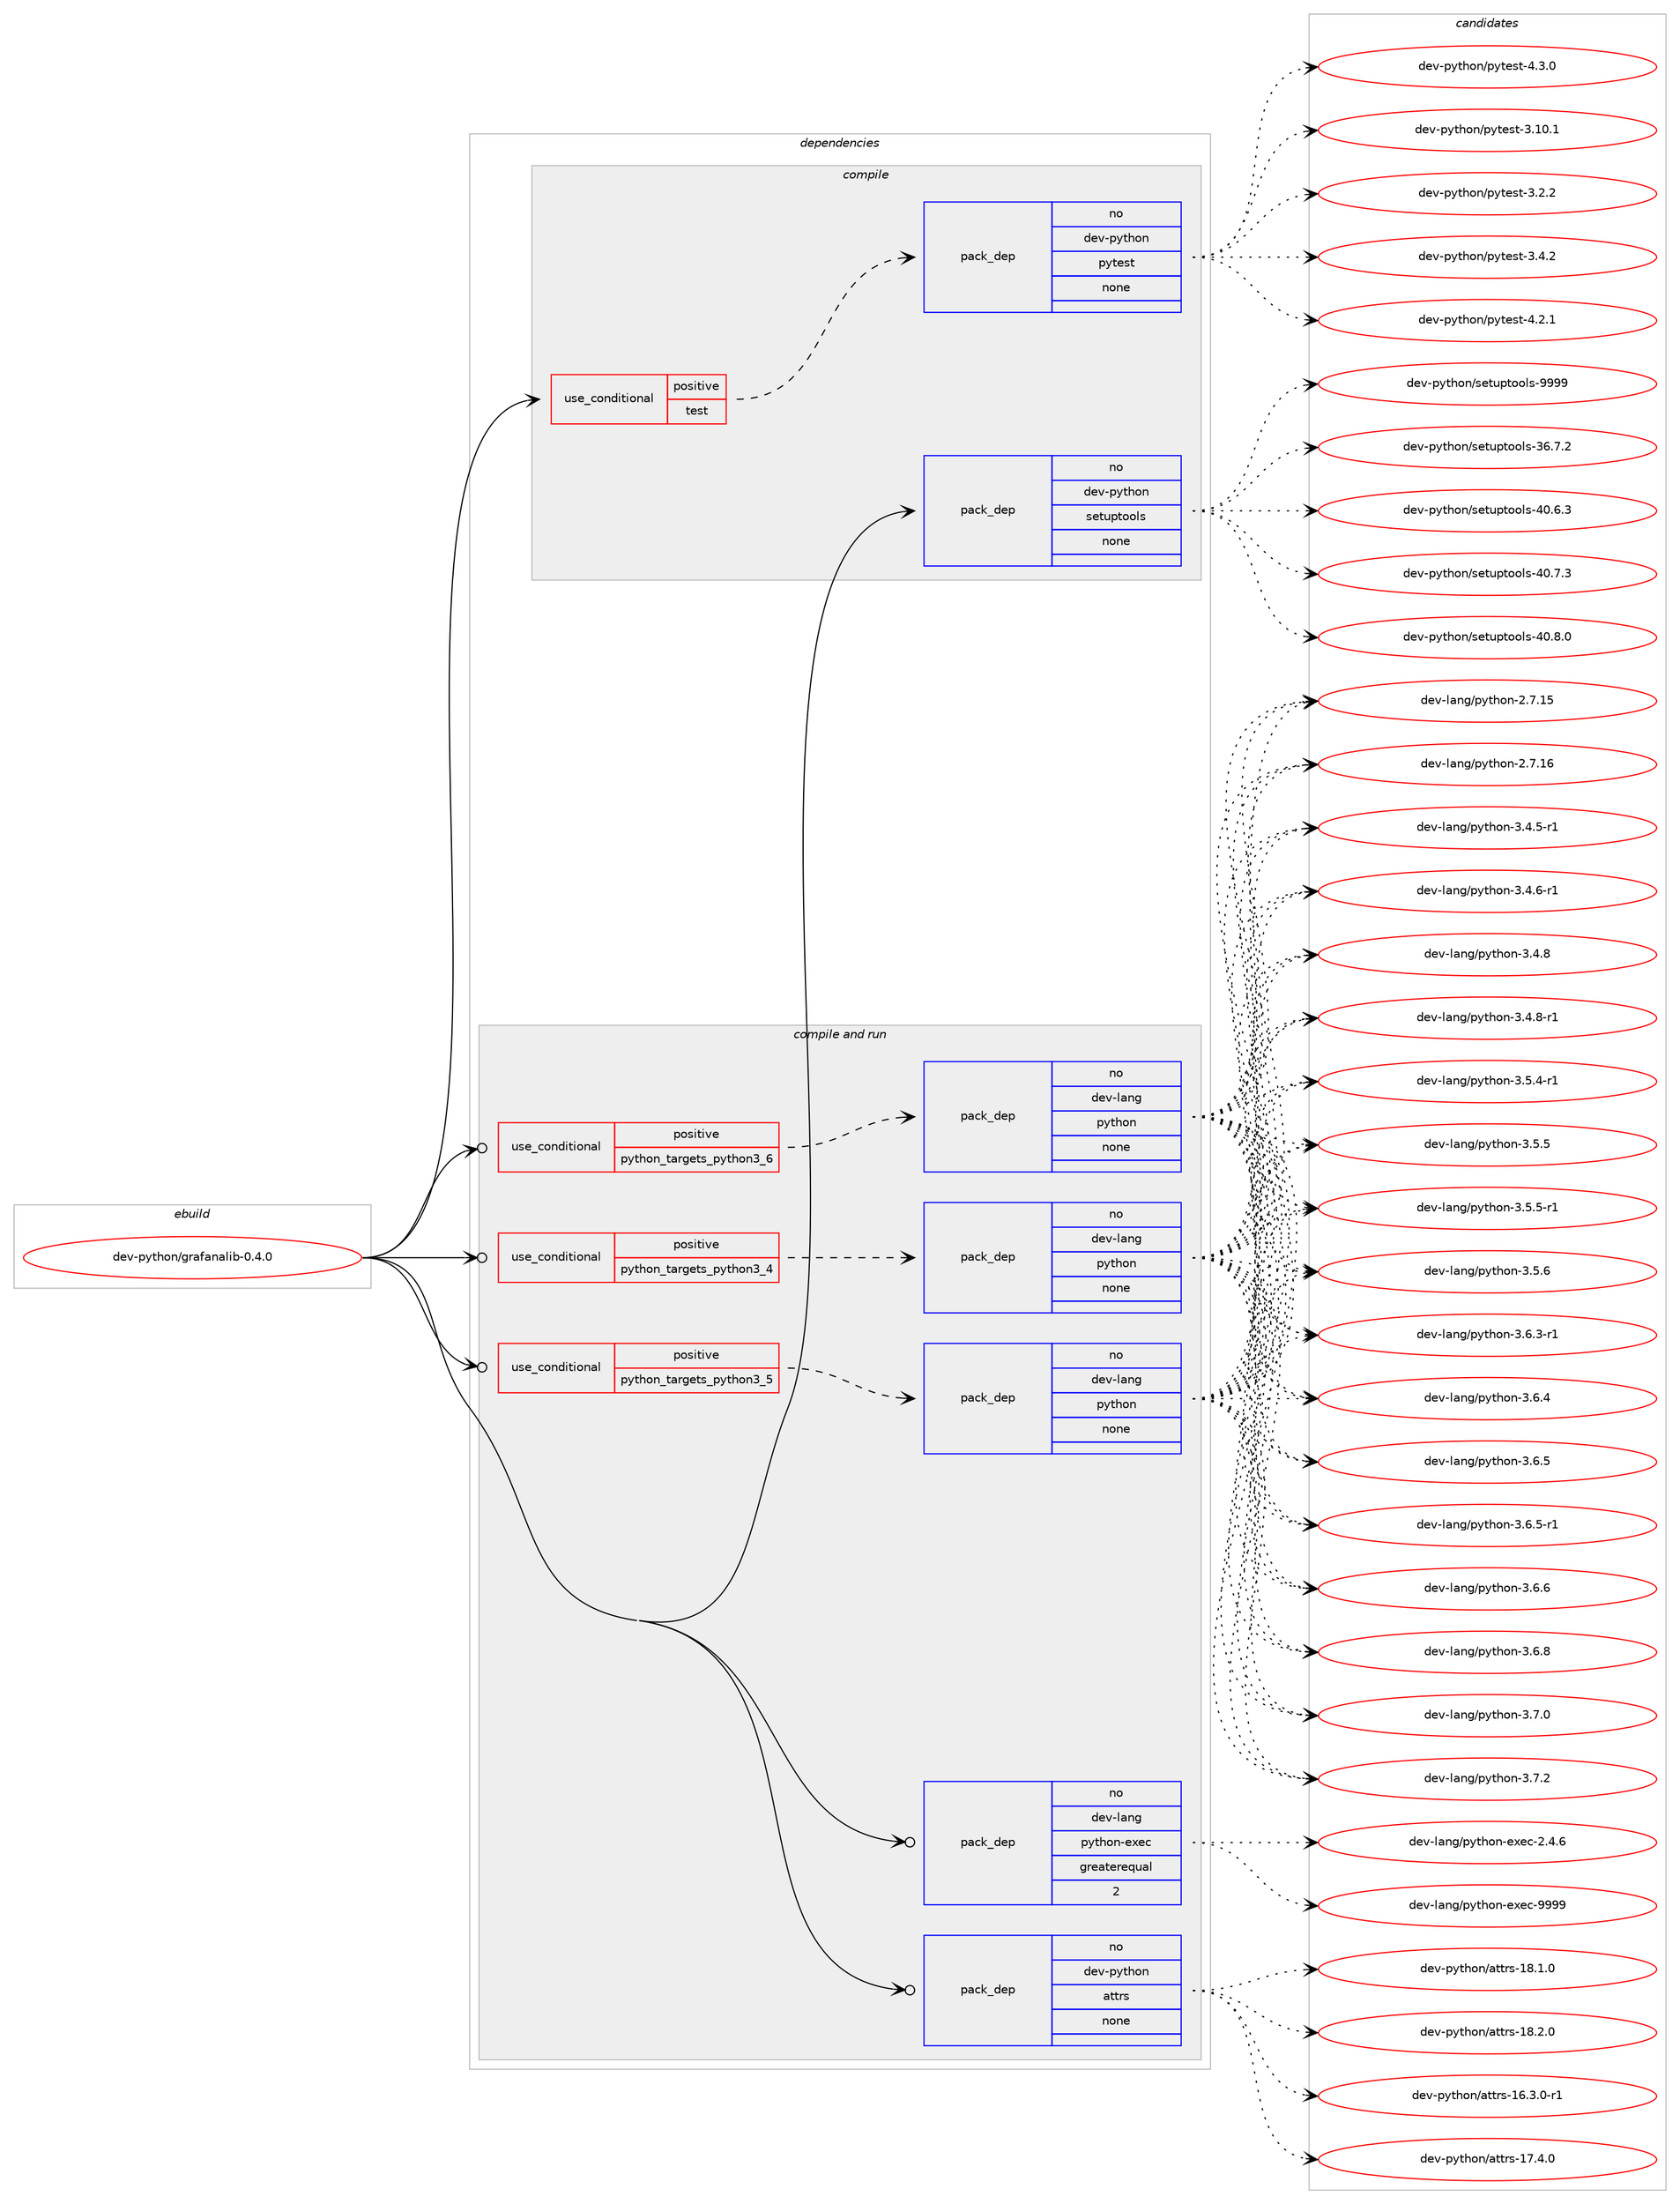 digraph prolog {

# *************
# Graph options
# *************

newrank=true;
concentrate=true;
compound=true;
graph [rankdir=LR,fontname=Helvetica,fontsize=10,ranksep=1.5];#, ranksep=2.5, nodesep=0.2];
edge  [arrowhead=vee];
node  [fontname=Helvetica,fontsize=10];

# **********
# The ebuild
# **********

subgraph cluster_leftcol {
color=gray;
rank=same;
label=<<i>ebuild</i>>;
id [label="dev-python/grafanalib-0.4.0", color=red, width=4, href="../dev-python/grafanalib-0.4.0.svg"];
}

# ****************
# The dependencies
# ****************

subgraph cluster_midcol {
color=gray;
label=<<i>dependencies</i>>;
subgraph cluster_compile {
fillcolor="#eeeeee";
style=filled;
label=<<i>compile</i>>;
subgraph cond375115 {
dependency1411836 [label=<<TABLE BORDER="0" CELLBORDER="1" CELLSPACING="0" CELLPADDING="4"><TR><TD ROWSPAN="3" CELLPADDING="10">use_conditional</TD></TR><TR><TD>positive</TD></TR><TR><TD>test</TD></TR></TABLE>>, shape=none, color=red];
subgraph pack1013455 {
dependency1411837 [label=<<TABLE BORDER="0" CELLBORDER="1" CELLSPACING="0" CELLPADDING="4" WIDTH="220"><TR><TD ROWSPAN="6" CELLPADDING="30">pack_dep</TD></TR><TR><TD WIDTH="110">no</TD></TR><TR><TD>dev-python</TD></TR><TR><TD>pytest</TD></TR><TR><TD>none</TD></TR><TR><TD></TD></TR></TABLE>>, shape=none, color=blue];
}
dependency1411836:e -> dependency1411837:w [weight=20,style="dashed",arrowhead="vee"];
}
id:e -> dependency1411836:w [weight=20,style="solid",arrowhead="vee"];
subgraph pack1013456 {
dependency1411838 [label=<<TABLE BORDER="0" CELLBORDER="1" CELLSPACING="0" CELLPADDING="4" WIDTH="220"><TR><TD ROWSPAN="6" CELLPADDING="30">pack_dep</TD></TR><TR><TD WIDTH="110">no</TD></TR><TR><TD>dev-python</TD></TR><TR><TD>setuptools</TD></TR><TR><TD>none</TD></TR><TR><TD></TD></TR></TABLE>>, shape=none, color=blue];
}
id:e -> dependency1411838:w [weight=20,style="solid",arrowhead="vee"];
}
subgraph cluster_compileandrun {
fillcolor="#eeeeee";
style=filled;
label=<<i>compile and run</i>>;
subgraph cond375116 {
dependency1411839 [label=<<TABLE BORDER="0" CELLBORDER="1" CELLSPACING="0" CELLPADDING="4"><TR><TD ROWSPAN="3" CELLPADDING="10">use_conditional</TD></TR><TR><TD>positive</TD></TR><TR><TD>python_targets_python3_4</TD></TR></TABLE>>, shape=none, color=red];
subgraph pack1013457 {
dependency1411840 [label=<<TABLE BORDER="0" CELLBORDER="1" CELLSPACING="0" CELLPADDING="4" WIDTH="220"><TR><TD ROWSPAN="6" CELLPADDING="30">pack_dep</TD></TR><TR><TD WIDTH="110">no</TD></TR><TR><TD>dev-lang</TD></TR><TR><TD>python</TD></TR><TR><TD>none</TD></TR><TR><TD></TD></TR></TABLE>>, shape=none, color=blue];
}
dependency1411839:e -> dependency1411840:w [weight=20,style="dashed",arrowhead="vee"];
}
id:e -> dependency1411839:w [weight=20,style="solid",arrowhead="odotvee"];
subgraph cond375117 {
dependency1411841 [label=<<TABLE BORDER="0" CELLBORDER="1" CELLSPACING="0" CELLPADDING="4"><TR><TD ROWSPAN="3" CELLPADDING="10">use_conditional</TD></TR><TR><TD>positive</TD></TR><TR><TD>python_targets_python3_5</TD></TR></TABLE>>, shape=none, color=red];
subgraph pack1013458 {
dependency1411842 [label=<<TABLE BORDER="0" CELLBORDER="1" CELLSPACING="0" CELLPADDING="4" WIDTH="220"><TR><TD ROWSPAN="6" CELLPADDING="30">pack_dep</TD></TR><TR><TD WIDTH="110">no</TD></TR><TR><TD>dev-lang</TD></TR><TR><TD>python</TD></TR><TR><TD>none</TD></TR><TR><TD></TD></TR></TABLE>>, shape=none, color=blue];
}
dependency1411841:e -> dependency1411842:w [weight=20,style="dashed",arrowhead="vee"];
}
id:e -> dependency1411841:w [weight=20,style="solid",arrowhead="odotvee"];
subgraph cond375118 {
dependency1411843 [label=<<TABLE BORDER="0" CELLBORDER="1" CELLSPACING="0" CELLPADDING="4"><TR><TD ROWSPAN="3" CELLPADDING="10">use_conditional</TD></TR><TR><TD>positive</TD></TR><TR><TD>python_targets_python3_6</TD></TR></TABLE>>, shape=none, color=red];
subgraph pack1013459 {
dependency1411844 [label=<<TABLE BORDER="0" CELLBORDER="1" CELLSPACING="0" CELLPADDING="4" WIDTH="220"><TR><TD ROWSPAN="6" CELLPADDING="30">pack_dep</TD></TR><TR><TD WIDTH="110">no</TD></TR><TR><TD>dev-lang</TD></TR><TR><TD>python</TD></TR><TR><TD>none</TD></TR><TR><TD></TD></TR></TABLE>>, shape=none, color=blue];
}
dependency1411843:e -> dependency1411844:w [weight=20,style="dashed",arrowhead="vee"];
}
id:e -> dependency1411843:w [weight=20,style="solid",arrowhead="odotvee"];
subgraph pack1013460 {
dependency1411845 [label=<<TABLE BORDER="0" CELLBORDER="1" CELLSPACING="0" CELLPADDING="4" WIDTH="220"><TR><TD ROWSPAN="6" CELLPADDING="30">pack_dep</TD></TR><TR><TD WIDTH="110">no</TD></TR><TR><TD>dev-lang</TD></TR><TR><TD>python-exec</TD></TR><TR><TD>greaterequal</TD></TR><TR><TD>2</TD></TR></TABLE>>, shape=none, color=blue];
}
id:e -> dependency1411845:w [weight=20,style="solid",arrowhead="odotvee"];
subgraph pack1013461 {
dependency1411846 [label=<<TABLE BORDER="0" CELLBORDER="1" CELLSPACING="0" CELLPADDING="4" WIDTH="220"><TR><TD ROWSPAN="6" CELLPADDING="30">pack_dep</TD></TR><TR><TD WIDTH="110">no</TD></TR><TR><TD>dev-python</TD></TR><TR><TD>attrs</TD></TR><TR><TD>none</TD></TR><TR><TD></TD></TR></TABLE>>, shape=none, color=blue];
}
id:e -> dependency1411846:w [weight=20,style="solid",arrowhead="odotvee"];
}
subgraph cluster_run {
fillcolor="#eeeeee";
style=filled;
label=<<i>run</i>>;
}
}

# **************
# The candidates
# **************

subgraph cluster_choices {
rank=same;
color=gray;
label=<<i>candidates</i>>;

subgraph choice1013455 {
color=black;
nodesep=1;
choice100101118451121211161041111104711212111610111511645514649484649 [label="dev-python/pytest-3.10.1", color=red, width=4,href="../dev-python/pytest-3.10.1.svg"];
choice1001011184511212111610411111047112121116101115116455146504650 [label="dev-python/pytest-3.2.2", color=red, width=4,href="../dev-python/pytest-3.2.2.svg"];
choice1001011184511212111610411111047112121116101115116455146524650 [label="dev-python/pytest-3.4.2", color=red, width=4,href="../dev-python/pytest-3.4.2.svg"];
choice1001011184511212111610411111047112121116101115116455246504649 [label="dev-python/pytest-4.2.1", color=red, width=4,href="../dev-python/pytest-4.2.1.svg"];
choice1001011184511212111610411111047112121116101115116455246514648 [label="dev-python/pytest-4.3.0", color=red, width=4,href="../dev-python/pytest-4.3.0.svg"];
dependency1411837:e -> choice100101118451121211161041111104711212111610111511645514649484649:w [style=dotted,weight="100"];
dependency1411837:e -> choice1001011184511212111610411111047112121116101115116455146504650:w [style=dotted,weight="100"];
dependency1411837:e -> choice1001011184511212111610411111047112121116101115116455146524650:w [style=dotted,weight="100"];
dependency1411837:e -> choice1001011184511212111610411111047112121116101115116455246504649:w [style=dotted,weight="100"];
dependency1411837:e -> choice1001011184511212111610411111047112121116101115116455246514648:w [style=dotted,weight="100"];
}
subgraph choice1013456 {
color=black;
nodesep=1;
choice100101118451121211161041111104711510111611711211611111110811545515446554650 [label="dev-python/setuptools-36.7.2", color=red, width=4,href="../dev-python/setuptools-36.7.2.svg"];
choice100101118451121211161041111104711510111611711211611111110811545524846544651 [label="dev-python/setuptools-40.6.3", color=red, width=4,href="../dev-python/setuptools-40.6.3.svg"];
choice100101118451121211161041111104711510111611711211611111110811545524846554651 [label="dev-python/setuptools-40.7.3", color=red, width=4,href="../dev-python/setuptools-40.7.3.svg"];
choice100101118451121211161041111104711510111611711211611111110811545524846564648 [label="dev-python/setuptools-40.8.0", color=red, width=4,href="../dev-python/setuptools-40.8.0.svg"];
choice10010111845112121116104111110471151011161171121161111111081154557575757 [label="dev-python/setuptools-9999", color=red, width=4,href="../dev-python/setuptools-9999.svg"];
dependency1411838:e -> choice100101118451121211161041111104711510111611711211611111110811545515446554650:w [style=dotted,weight="100"];
dependency1411838:e -> choice100101118451121211161041111104711510111611711211611111110811545524846544651:w [style=dotted,weight="100"];
dependency1411838:e -> choice100101118451121211161041111104711510111611711211611111110811545524846554651:w [style=dotted,weight="100"];
dependency1411838:e -> choice100101118451121211161041111104711510111611711211611111110811545524846564648:w [style=dotted,weight="100"];
dependency1411838:e -> choice10010111845112121116104111110471151011161171121161111111081154557575757:w [style=dotted,weight="100"];
}
subgraph choice1013457 {
color=black;
nodesep=1;
choice10010111845108971101034711212111610411111045504655464953 [label="dev-lang/python-2.7.15", color=red, width=4,href="../dev-lang/python-2.7.15.svg"];
choice10010111845108971101034711212111610411111045504655464954 [label="dev-lang/python-2.7.16", color=red, width=4,href="../dev-lang/python-2.7.16.svg"];
choice1001011184510897110103471121211161041111104551465246534511449 [label="dev-lang/python-3.4.5-r1", color=red, width=4,href="../dev-lang/python-3.4.5-r1.svg"];
choice1001011184510897110103471121211161041111104551465246544511449 [label="dev-lang/python-3.4.6-r1", color=red, width=4,href="../dev-lang/python-3.4.6-r1.svg"];
choice100101118451089711010347112121116104111110455146524656 [label="dev-lang/python-3.4.8", color=red, width=4,href="../dev-lang/python-3.4.8.svg"];
choice1001011184510897110103471121211161041111104551465246564511449 [label="dev-lang/python-3.4.8-r1", color=red, width=4,href="../dev-lang/python-3.4.8-r1.svg"];
choice1001011184510897110103471121211161041111104551465346524511449 [label="dev-lang/python-3.5.4-r1", color=red, width=4,href="../dev-lang/python-3.5.4-r1.svg"];
choice100101118451089711010347112121116104111110455146534653 [label="dev-lang/python-3.5.5", color=red, width=4,href="../dev-lang/python-3.5.5.svg"];
choice1001011184510897110103471121211161041111104551465346534511449 [label="dev-lang/python-3.5.5-r1", color=red, width=4,href="../dev-lang/python-3.5.5-r1.svg"];
choice100101118451089711010347112121116104111110455146534654 [label="dev-lang/python-3.5.6", color=red, width=4,href="../dev-lang/python-3.5.6.svg"];
choice1001011184510897110103471121211161041111104551465446514511449 [label="dev-lang/python-3.6.3-r1", color=red, width=4,href="../dev-lang/python-3.6.3-r1.svg"];
choice100101118451089711010347112121116104111110455146544652 [label="dev-lang/python-3.6.4", color=red, width=4,href="../dev-lang/python-3.6.4.svg"];
choice100101118451089711010347112121116104111110455146544653 [label="dev-lang/python-3.6.5", color=red, width=4,href="../dev-lang/python-3.6.5.svg"];
choice1001011184510897110103471121211161041111104551465446534511449 [label="dev-lang/python-3.6.5-r1", color=red, width=4,href="../dev-lang/python-3.6.5-r1.svg"];
choice100101118451089711010347112121116104111110455146544654 [label="dev-lang/python-3.6.6", color=red, width=4,href="../dev-lang/python-3.6.6.svg"];
choice100101118451089711010347112121116104111110455146544656 [label="dev-lang/python-3.6.8", color=red, width=4,href="../dev-lang/python-3.6.8.svg"];
choice100101118451089711010347112121116104111110455146554648 [label="dev-lang/python-3.7.0", color=red, width=4,href="../dev-lang/python-3.7.0.svg"];
choice100101118451089711010347112121116104111110455146554650 [label="dev-lang/python-3.7.2", color=red, width=4,href="../dev-lang/python-3.7.2.svg"];
dependency1411840:e -> choice10010111845108971101034711212111610411111045504655464953:w [style=dotted,weight="100"];
dependency1411840:e -> choice10010111845108971101034711212111610411111045504655464954:w [style=dotted,weight="100"];
dependency1411840:e -> choice1001011184510897110103471121211161041111104551465246534511449:w [style=dotted,weight="100"];
dependency1411840:e -> choice1001011184510897110103471121211161041111104551465246544511449:w [style=dotted,weight="100"];
dependency1411840:e -> choice100101118451089711010347112121116104111110455146524656:w [style=dotted,weight="100"];
dependency1411840:e -> choice1001011184510897110103471121211161041111104551465246564511449:w [style=dotted,weight="100"];
dependency1411840:e -> choice1001011184510897110103471121211161041111104551465346524511449:w [style=dotted,weight="100"];
dependency1411840:e -> choice100101118451089711010347112121116104111110455146534653:w [style=dotted,weight="100"];
dependency1411840:e -> choice1001011184510897110103471121211161041111104551465346534511449:w [style=dotted,weight="100"];
dependency1411840:e -> choice100101118451089711010347112121116104111110455146534654:w [style=dotted,weight="100"];
dependency1411840:e -> choice1001011184510897110103471121211161041111104551465446514511449:w [style=dotted,weight="100"];
dependency1411840:e -> choice100101118451089711010347112121116104111110455146544652:w [style=dotted,weight="100"];
dependency1411840:e -> choice100101118451089711010347112121116104111110455146544653:w [style=dotted,weight="100"];
dependency1411840:e -> choice1001011184510897110103471121211161041111104551465446534511449:w [style=dotted,weight="100"];
dependency1411840:e -> choice100101118451089711010347112121116104111110455146544654:w [style=dotted,weight="100"];
dependency1411840:e -> choice100101118451089711010347112121116104111110455146544656:w [style=dotted,weight="100"];
dependency1411840:e -> choice100101118451089711010347112121116104111110455146554648:w [style=dotted,weight="100"];
dependency1411840:e -> choice100101118451089711010347112121116104111110455146554650:w [style=dotted,weight="100"];
}
subgraph choice1013458 {
color=black;
nodesep=1;
choice10010111845108971101034711212111610411111045504655464953 [label="dev-lang/python-2.7.15", color=red, width=4,href="../dev-lang/python-2.7.15.svg"];
choice10010111845108971101034711212111610411111045504655464954 [label="dev-lang/python-2.7.16", color=red, width=4,href="../dev-lang/python-2.7.16.svg"];
choice1001011184510897110103471121211161041111104551465246534511449 [label="dev-lang/python-3.4.5-r1", color=red, width=4,href="../dev-lang/python-3.4.5-r1.svg"];
choice1001011184510897110103471121211161041111104551465246544511449 [label="dev-lang/python-3.4.6-r1", color=red, width=4,href="../dev-lang/python-3.4.6-r1.svg"];
choice100101118451089711010347112121116104111110455146524656 [label="dev-lang/python-3.4.8", color=red, width=4,href="../dev-lang/python-3.4.8.svg"];
choice1001011184510897110103471121211161041111104551465246564511449 [label="dev-lang/python-3.4.8-r1", color=red, width=4,href="../dev-lang/python-3.4.8-r1.svg"];
choice1001011184510897110103471121211161041111104551465346524511449 [label="dev-lang/python-3.5.4-r1", color=red, width=4,href="../dev-lang/python-3.5.4-r1.svg"];
choice100101118451089711010347112121116104111110455146534653 [label="dev-lang/python-3.5.5", color=red, width=4,href="../dev-lang/python-3.5.5.svg"];
choice1001011184510897110103471121211161041111104551465346534511449 [label="dev-lang/python-3.5.5-r1", color=red, width=4,href="../dev-lang/python-3.5.5-r1.svg"];
choice100101118451089711010347112121116104111110455146534654 [label="dev-lang/python-3.5.6", color=red, width=4,href="../dev-lang/python-3.5.6.svg"];
choice1001011184510897110103471121211161041111104551465446514511449 [label="dev-lang/python-3.6.3-r1", color=red, width=4,href="../dev-lang/python-3.6.3-r1.svg"];
choice100101118451089711010347112121116104111110455146544652 [label="dev-lang/python-3.6.4", color=red, width=4,href="../dev-lang/python-3.6.4.svg"];
choice100101118451089711010347112121116104111110455146544653 [label="dev-lang/python-3.6.5", color=red, width=4,href="../dev-lang/python-3.6.5.svg"];
choice1001011184510897110103471121211161041111104551465446534511449 [label="dev-lang/python-3.6.5-r1", color=red, width=4,href="../dev-lang/python-3.6.5-r1.svg"];
choice100101118451089711010347112121116104111110455146544654 [label="dev-lang/python-3.6.6", color=red, width=4,href="../dev-lang/python-3.6.6.svg"];
choice100101118451089711010347112121116104111110455146544656 [label="dev-lang/python-3.6.8", color=red, width=4,href="../dev-lang/python-3.6.8.svg"];
choice100101118451089711010347112121116104111110455146554648 [label="dev-lang/python-3.7.0", color=red, width=4,href="../dev-lang/python-3.7.0.svg"];
choice100101118451089711010347112121116104111110455146554650 [label="dev-lang/python-3.7.2", color=red, width=4,href="../dev-lang/python-3.7.2.svg"];
dependency1411842:e -> choice10010111845108971101034711212111610411111045504655464953:w [style=dotted,weight="100"];
dependency1411842:e -> choice10010111845108971101034711212111610411111045504655464954:w [style=dotted,weight="100"];
dependency1411842:e -> choice1001011184510897110103471121211161041111104551465246534511449:w [style=dotted,weight="100"];
dependency1411842:e -> choice1001011184510897110103471121211161041111104551465246544511449:w [style=dotted,weight="100"];
dependency1411842:e -> choice100101118451089711010347112121116104111110455146524656:w [style=dotted,weight="100"];
dependency1411842:e -> choice1001011184510897110103471121211161041111104551465246564511449:w [style=dotted,weight="100"];
dependency1411842:e -> choice1001011184510897110103471121211161041111104551465346524511449:w [style=dotted,weight="100"];
dependency1411842:e -> choice100101118451089711010347112121116104111110455146534653:w [style=dotted,weight="100"];
dependency1411842:e -> choice1001011184510897110103471121211161041111104551465346534511449:w [style=dotted,weight="100"];
dependency1411842:e -> choice100101118451089711010347112121116104111110455146534654:w [style=dotted,weight="100"];
dependency1411842:e -> choice1001011184510897110103471121211161041111104551465446514511449:w [style=dotted,weight="100"];
dependency1411842:e -> choice100101118451089711010347112121116104111110455146544652:w [style=dotted,weight="100"];
dependency1411842:e -> choice100101118451089711010347112121116104111110455146544653:w [style=dotted,weight="100"];
dependency1411842:e -> choice1001011184510897110103471121211161041111104551465446534511449:w [style=dotted,weight="100"];
dependency1411842:e -> choice100101118451089711010347112121116104111110455146544654:w [style=dotted,weight="100"];
dependency1411842:e -> choice100101118451089711010347112121116104111110455146544656:w [style=dotted,weight="100"];
dependency1411842:e -> choice100101118451089711010347112121116104111110455146554648:w [style=dotted,weight="100"];
dependency1411842:e -> choice100101118451089711010347112121116104111110455146554650:w [style=dotted,weight="100"];
}
subgraph choice1013459 {
color=black;
nodesep=1;
choice10010111845108971101034711212111610411111045504655464953 [label="dev-lang/python-2.7.15", color=red, width=4,href="../dev-lang/python-2.7.15.svg"];
choice10010111845108971101034711212111610411111045504655464954 [label="dev-lang/python-2.7.16", color=red, width=4,href="../dev-lang/python-2.7.16.svg"];
choice1001011184510897110103471121211161041111104551465246534511449 [label="dev-lang/python-3.4.5-r1", color=red, width=4,href="../dev-lang/python-3.4.5-r1.svg"];
choice1001011184510897110103471121211161041111104551465246544511449 [label="dev-lang/python-3.4.6-r1", color=red, width=4,href="../dev-lang/python-3.4.6-r1.svg"];
choice100101118451089711010347112121116104111110455146524656 [label="dev-lang/python-3.4.8", color=red, width=4,href="../dev-lang/python-3.4.8.svg"];
choice1001011184510897110103471121211161041111104551465246564511449 [label="dev-lang/python-3.4.8-r1", color=red, width=4,href="../dev-lang/python-3.4.8-r1.svg"];
choice1001011184510897110103471121211161041111104551465346524511449 [label="dev-lang/python-3.5.4-r1", color=red, width=4,href="../dev-lang/python-3.5.4-r1.svg"];
choice100101118451089711010347112121116104111110455146534653 [label="dev-lang/python-3.5.5", color=red, width=4,href="../dev-lang/python-3.5.5.svg"];
choice1001011184510897110103471121211161041111104551465346534511449 [label="dev-lang/python-3.5.5-r1", color=red, width=4,href="../dev-lang/python-3.5.5-r1.svg"];
choice100101118451089711010347112121116104111110455146534654 [label="dev-lang/python-3.5.6", color=red, width=4,href="../dev-lang/python-3.5.6.svg"];
choice1001011184510897110103471121211161041111104551465446514511449 [label="dev-lang/python-3.6.3-r1", color=red, width=4,href="../dev-lang/python-3.6.3-r1.svg"];
choice100101118451089711010347112121116104111110455146544652 [label="dev-lang/python-3.6.4", color=red, width=4,href="../dev-lang/python-3.6.4.svg"];
choice100101118451089711010347112121116104111110455146544653 [label="dev-lang/python-3.6.5", color=red, width=4,href="../dev-lang/python-3.6.5.svg"];
choice1001011184510897110103471121211161041111104551465446534511449 [label="dev-lang/python-3.6.5-r1", color=red, width=4,href="../dev-lang/python-3.6.5-r1.svg"];
choice100101118451089711010347112121116104111110455146544654 [label="dev-lang/python-3.6.6", color=red, width=4,href="../dev-lang/python-3.6.6.svg"];
choice100101118451089711010347112121116104111110455146544656 [label="dev-lang/python-3.6.8", color=red, width=4,href="../dev-lang/python-3.6.8.svg"];
choice100101118451089711010347112121116104111110455146554648 [label="dev-lang/python-3.7.0", color=red, width=4,href="../dev-lang/python-3.7.0.svg"];
choice100101118451089711010347112121116104111110455146554650 [label="dev-lang/python-3.7.2", color=red, width=4,href="../dev-lang/python-3.7.2.svg"];
dependency1411844:e -> choice10010111845108971101034711212111610411111045504655464953:w [style=dotted,weight="100"];
dependency1411844:e -> choice10010111845108971101034711212111610411111045504655464954:w [style=dotted,weight="100"];
dependency1411844:e -> choice1001011184510897110103471121211161041111104551465246534511449:w [style=dotted,weight="100"];
dependency1411844:e -> choice1001011184510897110103471121211161041111104551465246544511449:w [style=dotted,weight="100"];
dependency1411844:e -> choice100101118451089711010347112121116104111110455146524656:w [style=dotted,weight="100"];
dependency1411844:e -> choice1001011184510897110103471121211161041111104551465246564511449:w [style=dotted,weight="100"];
dependency1411844:e -> choice1001011184510897110103471121211161041111104551465346524511449:w [style=dotted,weight="100"];
dependency1411844:e -> choice100101118451089711010347112121116104111110455146534653:w [style=dotted,weight="100"];
dependency1411844:e -> choice1001011184510897110103471121211161041111104551465346534511449:w [style=dotted,weight="100"];
dependency1411844:e -> choice100101118451089711010347112121116104111110455146534654:w [style=dotted,weight="100"];
dependency1411844:e -> choice1001011184510897110103471121211161041111104551465446514511449:w [style=dotted,weight="100"];
dependency1411844:e -> choice100101118451089711010347112121116104111110455146544652:w [style=dotted,weight="100"];
dependency1411844:e -> choice100101118451089711010347112121116104111110455146544653:w [style=dotted,weight="100"];
dependency1411844:e -> choice1001011184510897110103471121211161041111104551465446534511449:w [style=dotted,weight="100"];
dependency1411844:e -> choice100101118451089711010347112121116104111110455146544654:w [style=dotted,weight="100"];
dependency1411844:e -> choice100101118451089711010347112121116104111110455146544656:w [style=dotted,weight="100"];
dependency1411844:e -> choice100101118451089711010347112121116104111110455146554648:w [style=dotted,weight="100"];
dependency1411844:e -> choice100101118451089711010347112121116104111110455146554650:w [style=dotted,weight="100"];
}
subgraph choice1013460 {
color=black;
nodesep=1;
choice1001011184510897110103471121211161041111104510112010199455046524654 [label="dev-lang/python-exec-2.4.6", color=red, width=4,href="../dev-lang/python-exec-2.4.6.svg"];
choice10010111845108971101034711212111610411111045101120101994557575757 [label="dev-lang/python-exec-9999", color=red, width=4,href="../dev-lang/python-exec-9999.svg"];
dependency1411845:e -> choice1001011184510897110103471121211161041111104510112010199455046524654:w [style=dotted,weight="100"];
dependency1411845:e -> choice10010111845108971101034711212111610411111045101120101994557575757:w [style=dotted,weight="100"];
}
subgraph choice1013461 {
color=black;
nodesep=1;
choice100101118451121211161041111104797116116114115454954465146484511449 [label="dev-python/attrs-16.3.0-r1", color=red, width=4,href="../dev-python/attrs-16.3.0-r1.svg"];
choice10010111845112121116104111110479711611611411545495546524648 [label="dev-python/attrs-17.4.0", color=red, width=4,href="../dev-python/attrs-17.4.0.svg"];
choice10010111845112121116104111110479711611611411545495646494648 [label="dev-python/attrs-18.1.0", color=red, width=4,href="../dev-python/attrs-18.1.0.svg"];
choice10010111845112121116104111110479711611611411545495646504648 [label="dev-python/attrs-18.2.0", color=red, width=4,href="../dev-python/attrs-18.2.0.svg"];
dependency1411846:e -> choice100101118451121211161041111104797116116114115454954465146484511449:w [style=dotted,weight="100"];
dependency1411846:e -> choice10010111845112121116104111110479711611611411545495546524648:w [style=dotted,weight="100"];
dependency1411846:e -> choice10010111845112121116104111110479711611611411545495646494648:w [style=dotted,weight="100"];
dependency1411846:e -> choice10010111845112121116104111110479711611611411545495646504648:w [style=dotted,weight="100"];
}
}

}
